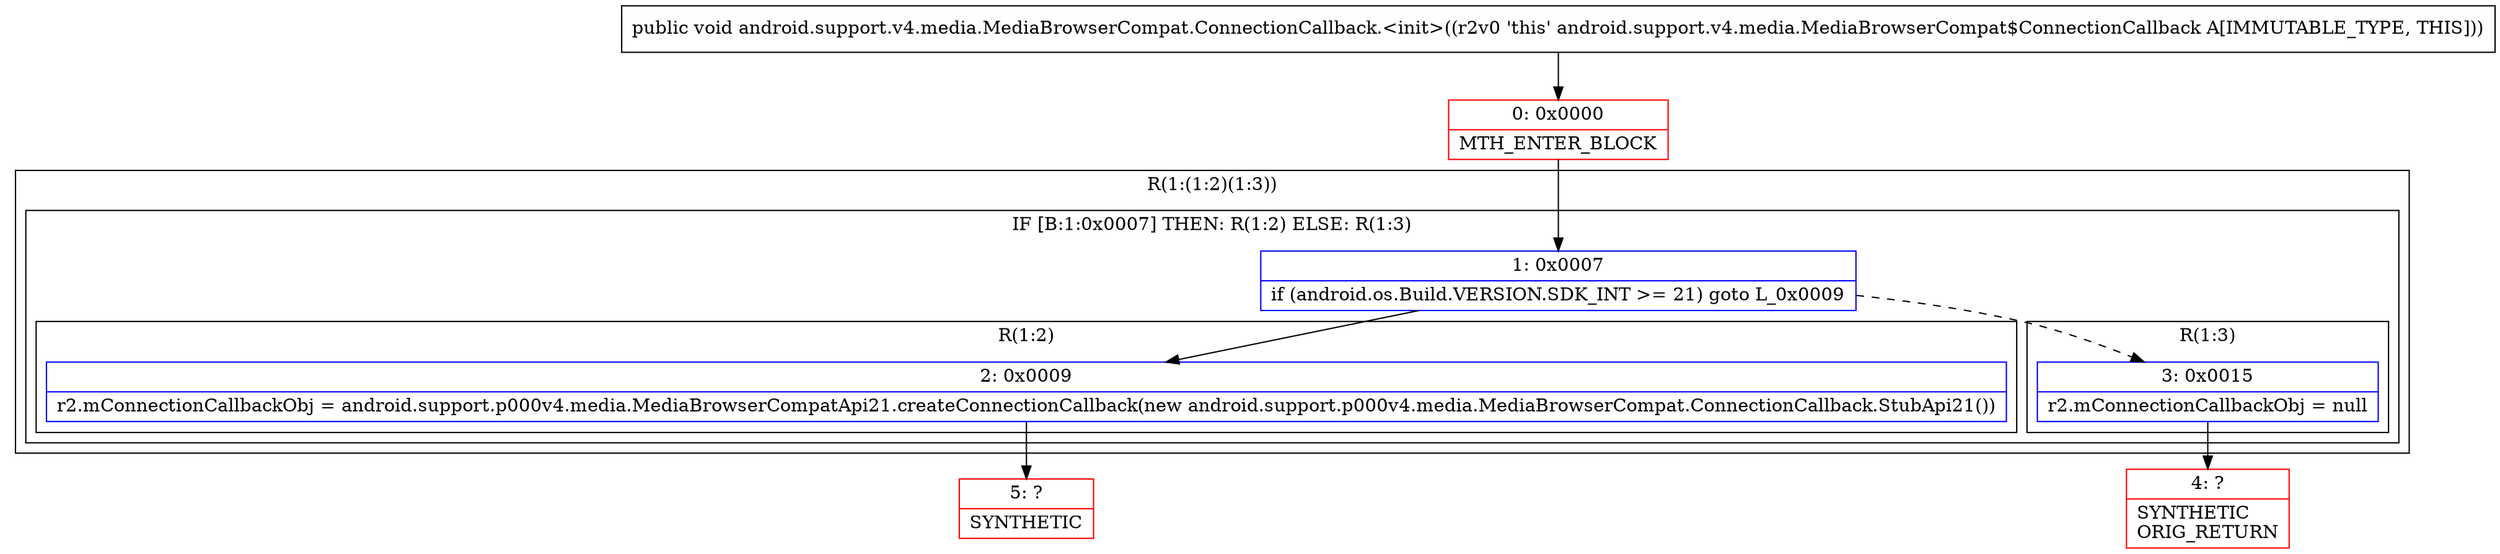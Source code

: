 digraph "CFG forandroid.support.v4.media.MediaBrowserCompat.ConnectionCallback.\<init\>()V" {
subgraph cluster_Region_600532617 {
label = "R(1:(1:2)(1:3))";
node [shape=record,color=blue];
subgraph cluster_IfRegion_105614547 {
label = "IF [B:1:0x0007] THEN: R(1:2) ELSE: R(1:3)";
node [shape=record,color=blue];
Node_1 [shape=record,label="{1\:\ 0x0007|if (android.os.Build.VERSION.SDK_INT \>= 21) goto L_0x0009\l}"];
subgraph cluster_Region_263791971 {
label = "R(1:2)";
node [shape=record,color=blue];
Node_2 [shape=record,label="{2\:\ 0x0009|r2.mConnectionCallbackObj = android.support.p000v4.media.MediaBrowserCompatApi21.createConnectionCallback(new android.support.p000v4.media.MediaBrowserCompat.ConnectionCallback.StubApi21())\l}"];
}
subgraph cluster_Region_2127040351 {
label = "R(1:3)";
node [shape=record,color=blue];
Node_3 [shape=record,label="{3\:\ 0x0015|r2.mConnectionCallbackObj = null\l}"];
}
}
}
Node_0 [shape=record,color=red,label="{0\:\ 0x0000|MTH_ENTER_BLOCK\l}"];
Node_4 [shape=record,color=red,label="{4\:\ ?|SYNTHETIC\lORIG_RETURN\l}"];
Node_5 [shape=record,color=red,label="{5\:\ ?|SYNTHETIC\l}"];
MethodNode[shape=record,label="{public void android.support.v4.media.MediaBrowserCompat.ConnectionCallback.\<init\>((r2v0 'this' android.support.v4.media.MediaBrowserCompat$ConnectionCallback A[IMMUTABLE_TYPE, THIS])) }"];
MethodNode -> Node_0;
Node_1 -> Node_2;
Node_1 -> Node_3[style=dashed];
Node_2 -> Node_5;
Node_3 -> Node_4;
Node_0 -> Node_1;
}

